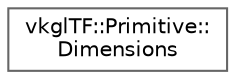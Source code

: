 digraph "Graphical Class Hierarchy"
{
 // LATEX_PDF_SIZE
  bgcolor="transparent";
  edge [fontname=Helvetica,fontsize=10,labelfontname=Helvetica,labelfontsize=10];
  node [fontname=Helvetica,fontsize=10,shape=box,height=0.2,width=0.4];
  rankdir="LR";
  Node0 [id="Node000000",label="vkglTF::Primitive::\lDimensions",height=0.2,width=0.4,color="grey40", fillcolor="white", style="filled",URL="$structvkgl_t_f_1_1_primitive_1_1_dimensions.html",tooltip=" "];
}
